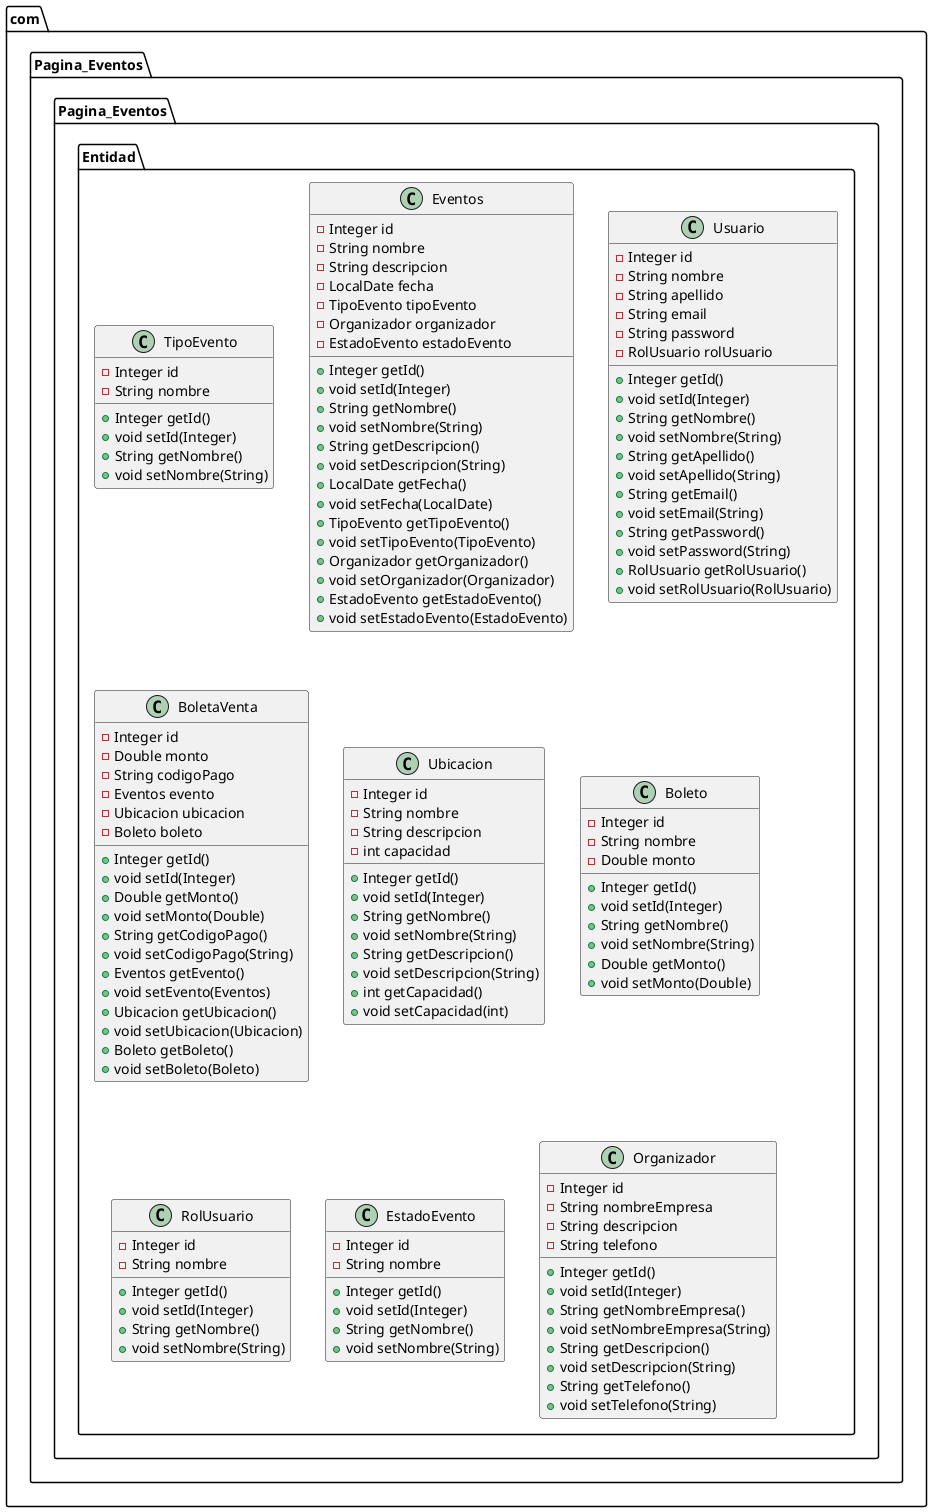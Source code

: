 @startuml
class com.Pagina_Eventos.Pagina_Eventos.Entidad.TipoEvento {
- Integer id
- String nombre
+ Integer getId()
+ void setId(Integer)
+ String getNombre()
+ void setNombre(String)
}


class com.Pagina_Eventos.Pagina_Eventos.Entidad.Eventos {
- Integer id
- String nombre
- String descripcion
- LocalDate fecha
- TipoEvento tipoEvento
- Organizador organizador
- EstadoEvento estadoEvento
+ Integer getId()
+ void setId(Integer)
+ String getNombre()
+ void setNombre(String)
+ String getDescripcion()
+ void setDescripcion(String)
+ LocalDate getFecha()
+ void setFecha(LocalDate)
+ TipoEvento getTipoEvento()
+ void setTipoEvento(TipoEvento)
+ Organizador getOrganizador()
+ void setOrganizador(Organizador)
+ EstadoEvento getEstadoEvento()
+ void setEstadoEvento(EstadoEvento)
}


class com.Pagina_Eventos.Pagina_Eventos.Entidad.Usuario {
- Integer id
- String nombre
- String apellido
- String email
- String password
- RolUsuario rolUsuario
+ Integer getId()
+ void setId(Integer)
+ String getNombre()
+ void setNombre(String)
+ String getApellido()
+ void setApellido(String)
+ String getEmail()
+ void setEmail(String)
+ String getPassword()
+ void setPassword(String)
+ RolUsuario getRolUsuario()
+ void setRolUsuario(RolUsuario)
}


class com.Pagina_Eventos.Pagina_Eventos.Entidad.BoletaVenta {
- Integer id
- Double monto
- String codigoPago
- Eventos evento
- Ubicacion ubicacion
- Boleto boleto
+ Integer getId()
+ void setId(Integer)
+ Double getMonto()
+ void setMonto(Double)
+ String getCodigoPago()
+ void setCodigoPago(String)
+ Eventos getEvento()
+ void setEvento(Eventos)
+ Ubicacion getUbicacion()
+ void setUbicacion(Ubicacion)
+ Boleto getBoleto()
+ void setBoleto(Boleto)
}


class com.Pagina_Eventos.Pagina_Eventos.Entidad.Ubicacion {
- Integer id
- String nombre
- String descripcion
- int capacidad
+ Integer getId()
+ void setId(Integer)
+ String getNombre()
+ void setNombre(String)
+ String getDescripcion()
+ void setDescripcion(String)
+ int getCapacidad()
+ void setCapacidad(int)
}


class com.Pagina_Eventos.Pagina_Eventos.Entidad.Boleto {
- Integer id
- String nombre
- Double monto
+ Integer getId()
+ void setId(Integer)
+ String getNombre()
+ void setNombre(String)
+ Double getMonto()
+ void setMonto(Double)
}


class com.Pagina_Eventos.Pagina_Eventos.Entidad.RolUsuario {
- Integer id
- String nombre
+ Integer getId()
+ void setId(Integer)
+ String getNombre()
+ void setNombre(String)
}


class com.Pagina_Eventos.Pagina_Eventos.Entidad.EstadoEvento {
- Integer id
- String nombre
+ Integer getId()
+ void setId(Integer)
+ String getNombre()
+ void setNombre(String)
}


class com.Pagina_Eventos.Pagina_Eventos.Entidad.Organizador {
- Integer id
- String nombreEmpresa
- String descripcion
- String telefono
+ Integer getId()
+ void setId(Integer)
+ String getNombreEmpresa()
+ void setNombreEmpresa(String)
+ String getDescripcion()
+ void setDescripcion(String)
+ String getTelefono()
+ void setTelefono(String)
}


@enduml